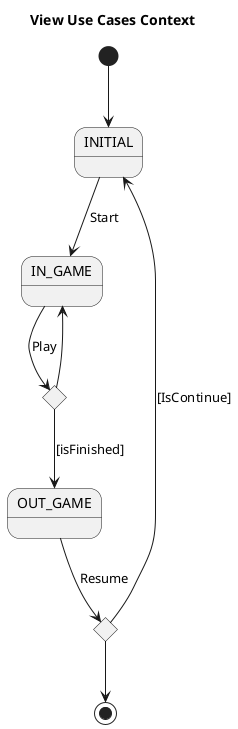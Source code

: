 @startuml ViewUseCasesContext
title View Use Cases Context

state INITIAL
state IN_GAME
state OUT_GAME
state if <<choice>>
state if2 <<choice>>

[*] --> INITIAL
INITIAL --> IN_GAME : Start
IN_GAME --> if : Play
if --> IN_GAME
if --> OUT_GAME : [isFinished]
OUT_GAME --> if2 : Resume
    if2 --> INITIAL : [IsContinue]
if2 --> [*] 
@enduml